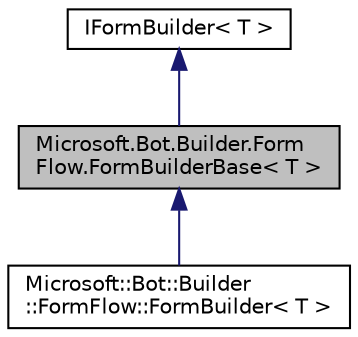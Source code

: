 digraph "Microsoft.Bot.Builder.FormFlow.FormBuilderBase&lt; T &gt;"
{
  edge [fontname="Helvetica",fontsize="10",labelfontname="Helvetica",labelfontsize="10"];
  node [fontname="Helvetica",fontsize="10",shape=record];
  Node1 [label="Microsoft.Bot.Builder.Form\lFlow.FormBuilderBase\< T \>",height=0.2,width=0.4,color="black", fillcolor="grey75", style="filled", fontcolor="black"];
  Node2 -> Node1 [dir="back",color="midnightblue",fontsize="10",style="solid",fontname="Helvetica"];
  Node2 [label="IFormBuilder\< T \>",height=0.2,width=0.4,color="black", fillcolor="white", style="filled",URL="$d4/d1c/interface_microsoft_1_1_bot_1_1_builder_1_1_form_flow_1_1_i_form_builder.html",tooltip="Interface for building a form. "];
  Node1 -> Node3 [dir="back",color="midnightblue",fontsize="10",style="solid",fontname="Helvetica"];
  Node3 [label="Microsoft::Bot::Builder\l::FormFlow::FormBuilder\< T \>",height=0.2,width=0.4,color="black", fillcolor="white", style="filled",URL="$de/d9d/class_microsoft_1_1_bot_1_1_builder_1_1_form_flow_1_1_form_builder.html",tooltip="Build a form by specifying messages, fields and confirmations via reflection or programatically."];
}
